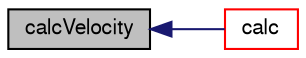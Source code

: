 digraph "calcVelocity"
{
  bgcolor="transparent";
  edge [fontname="FreeSans",fontsize="10",labelfontname="FreeSans",labelfontsize="10"];
  node [fontname="FreeSans",fontsize="10",shape=record];
  rankdir="LR";
  Node66 [label="calcVelocity",height=0.2,width=0.4,color="black", fillcolor="grey75", style="filled", fontcolor="black"];
  Node66 -> Node67 [dir="back",color="midnightblue",fontsize="10",style="solid",fontname="FreeSans"];
  Node67 [label="calc",height=0.2,width=0.4,color="red",URL="$a23878.html#a1c2aa9de8e2381d1a7be78bd687fd255",tooltip="Update parcel properties over the time interval. "];
}

